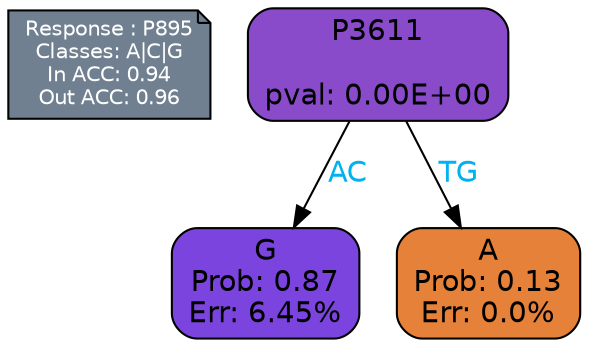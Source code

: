 digraph Tree {
node [shape=box, style="filled, rounded", color="black", fontname=helvetica] ;
graph [ranksep=equally, splines=polylines, bgcolor=transparent, dpi=600] ;
edge [fontname=helvetica] ;
LEGEND [label="Response : P895
Classes: A|C|G
In ACC: 0.94
Out ACC: 0.96
",shape=note,align=left,style=filled,fillcolor="slategray",fontcolor="white",fontsize=10];1 [label="P3611

pval: 0.00E+00", fillcolor="#894bc9"] ;
2 [label="G
Prob: 0.87
Err: 6.45%", fillcolor="#7c44de"] ;
3 [label="A
Prob: 0.13
Err: 0.0%", fillcolor="#e58139"] ;
1 -> 2 [label="AC",fontcolor=deepskyblue2] ;
1 -> 3 [label="TG",fontcolor=deepskyblue2] ;
{rank = same; 2;3;}{rank = same; LEGEND;1;}}